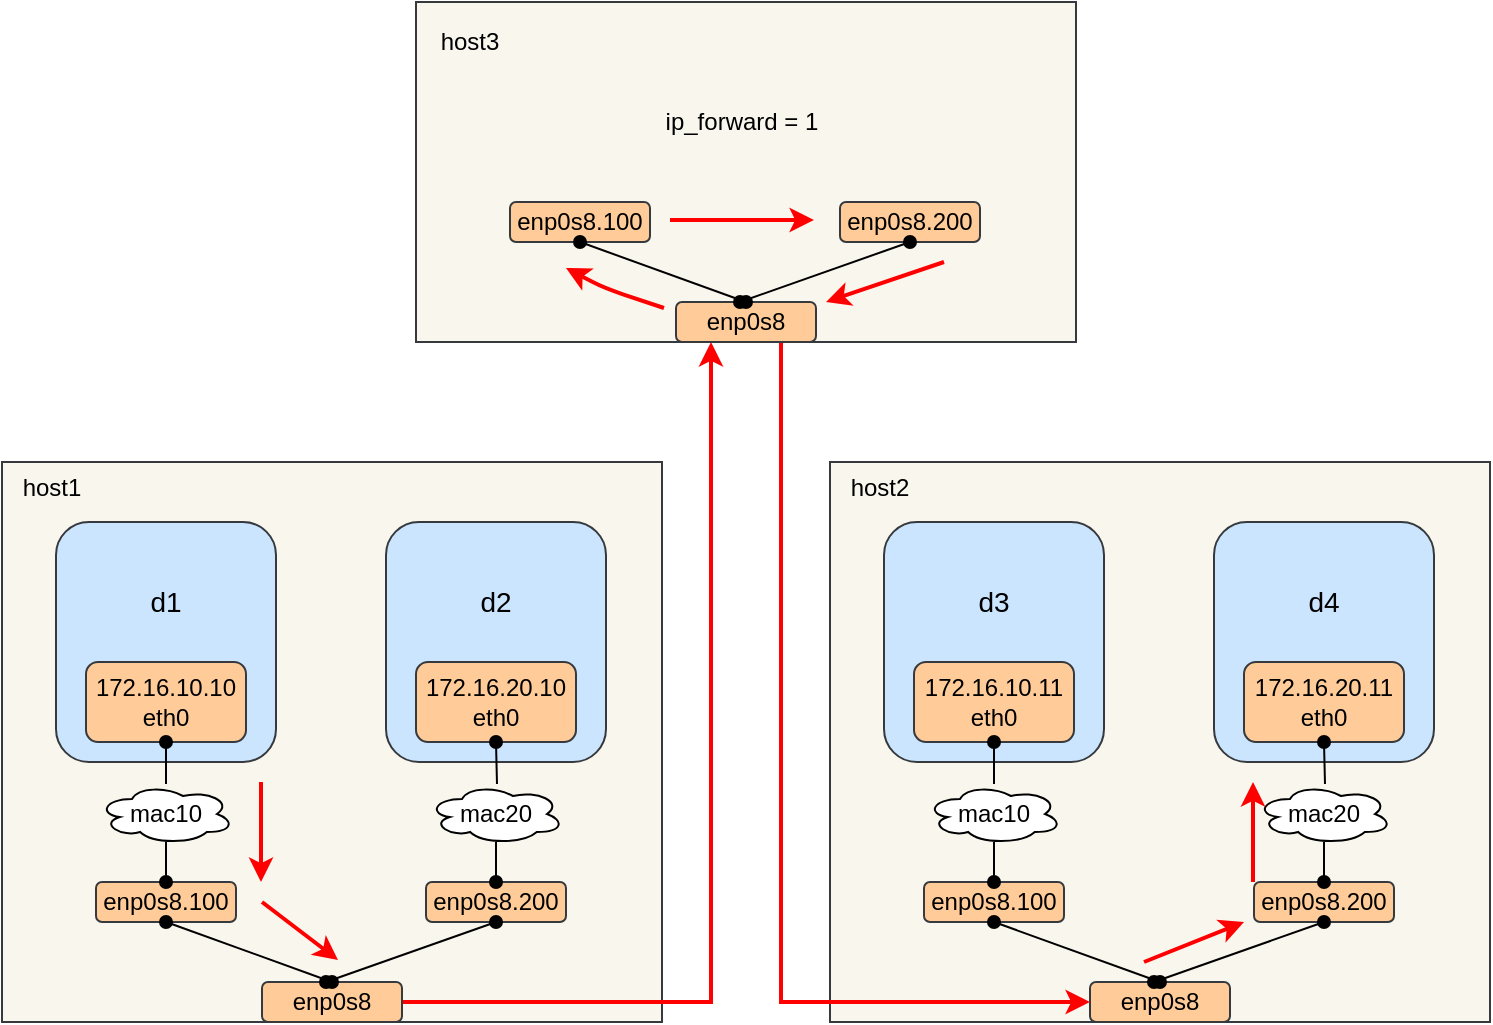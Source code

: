 <mxfile version="10.6.1" type="github"><diagram id="f5zKKolh3oKEt2IUMMX3" name="Page-1"><mxGraphModel dx="1074" dy="1704" grid="1" gridSize="10" guides="1" tooltips="1" connect="1" arrows="1" fold="1" page="1" pageScale="1" pageWidth="827" pageHeight="1169" math="0" shadow="0"><root><mxCell id="0"/><mxCell id="1" parent="0"/><mxCell id="OpOCkUK-kKzNXoPESSaP-1" value="" style="rounded=0;whiteSpace=wrap;html=1;fillColor=#f9f7ed;strokeColor=#36393d;" vertex="1" parent="1"><mxGeometry x="68" y="80" width="330" height="280" as="geometry"/></mxCell><mxCell id="OpOCkUK-kKzNXoPESSaP-2" value="" style="rounded=1;whiteSpace=wrap;html=1;fillColor=#cce5ff;strokeColor=#36393d;" vertex="1" parent="1"><mxGeometry x="95" y="110" width="110" height="120" as="geometry"/></mxCell><mxCell id="OpOCkUK-kKzNXoPESSaP-62" style="edgeStyle=orthogonalEdgeStyle;rounded=0;orthogonalLoop=1;jettySize=auto;html=1;exitX=1;exitY=0.5;exitDx=0;exitDy=0;entryX=0.25;entryY=1;entryDx=0;entryDy=0;strokeWidth=2;strokeColor=#FF0000;" edge="1" parent="1" source="OpOCkUK-kKzNXoPESSaP-3" target="OpOCkUK-kKzNXoPESSaP-42"><mxGeometry relative="1" as="geometry"/></mxCell><mxCell id="OpOCkUK-kKzNXoPESSaP-3" value="enp0s8" style="rounded=1;whiteSpace=wrap;html=1;fillColor=#ffcc99;strokeColor=#36393d;" vertex="1" parent="1"><mxGeometry x="198" y="340" width="70" height="20" as="geometry"/></mxCell><mxCell id="OpOCkUK-kKzNXoPESSaP-4" value="172.16.10.10&lt;br&gt;eth0&lt;br&gt;" style="rounded=1;whiteSpace=wrap;html=1;fillColor=#ffcc99;strokeColor=#36393d;" vertex="1" parent="1"><mxGeometry x="110" y="180" width="80" height="40" as="geometry"/></mxCell><mxCell id="OpOCkUK-kKzNXoPESSaP-5" value="&lt;font style=&quot;font-size: 14px&quot;&gt;d1&lt;/font&gt;" style="text;html=1;strokeColor=none;fillColor=none;align=center;verticalAlign=middle;whiteSpace=wrap;rounded=0;" vertex="1" parent="1"><mxGeometry x="130" y="140" width="40" height="20" as="geometry"/></mxCell><mxCell id="OpOCkUK-kKzNXoPESSaP-6" value="host1" style="text;html=1;strokeColor=none;fillColor=none;align=center;verticalAlign=middle;whiteSpace=wrap;rounded=0;" vertex="1" parent="1"><mxGeometry x="73" y="83" width="40" height="20" as="geometry"/></mxCell><mxCell id="OpOCkUK-kKzNXoPESSaP-7" value="mac10" style="ellipse;shape=cloud;whiteSpace=wrap;html=1;" vertex="1" parent="1"><mxGeometry x="116" y="241" width="68" height="30" as="geometry"/></mxCell><mxCell id="OpOCkUK-kKzNXoPESSaP-8" style="edgeStyle=orthogonalEdgeStyle;rounded=0;orthogonalLoop=1;jettySize=auto;html=1;exitX=0.5;exitY=1;exitDx=0;exitDy=0;endArrow=none;endFill=0;startArrow=oval;startFill=1;" edge="1" parent="1" source="OpOCkUK-kKzNXoPESSaP-4" target="OpOCkUK-kKzNXoPESSaP-7"><mxGeometry relative="1" as="geometry"><mxPoint x="150" y="220" as="sourcePoint"/><mxPoint x="150" y="300" as="targetPoint"/></mxGeometry></mxCell><mxCell id="OpOCkUK-kKzNXoPESSaP-9" value="enp0s8.100" style="rounded=1;whiteSpace=wrap;html=1;fillColor=#ffcc99;strokeColor=#36393d;" vertex="1" parent="1"><mxGeometry x="115" y="290" width="70" height="20" as="geometry"/></mxCell><mxCell id="OpOCkUK-kKzNXoPESSaP-10" style="edgeStyle=orthogonalEdgeStyle;rounded=0;orthogonalLoop=1;jettySize=auto;html=1;exitX=0.5;exitY=1;exitDx=0;exitDy=0;endArrow=oval;endFill=1;startArrow=none;startFill=0;" edge="1" parent="1" source="OpOCkUK-kKzNXoPESSaP-7" target="OpOCkUK-kKzNXoPESSaP-9"><mxGeometry relative="1" as="geometry"><mxPoint x="150" y="275" as="sourcePoint"/><mxPoint x="240" y="360" as="targetPoint"/></mxGeometry></mxCell><mxCell id="OpOCkUK-kKzNXoPESSaP-11" value="" style="rounded=1;whiteSpace=wrap;html=1;fillColor=#cce5ff;strokeColor=#36393d;" vertex="1" parent="1"><mxGeometry x="260" y="110" width="110" height="120" as="geometry"/></mxCell><mxCell id="OpOCkUK-kKzNXoPESSaP-12" value="172.16.20.10&lt;br&gt;eth0&lt;br&gt;" style="rounded=1;whiteSpace=wrap;html=1;fillColor=#ffcc99;strokeColor=#36393d;" vertex="1" parent="1"><mxGeometry x="275" y="180" width="80" height="40" as="geometry"/></mxCell><mxCell id="OpOCkUK-kKzNXoPESSaP-13" value="&lt;font style=&quot;font-size: 14px&quot;&gt;d2&lt;/font&gt;" style="text;html=1;strokeColor=none;fillColor=none;align=center;verticalAlign=middle;whiteSpace=wrap;rounded=0;" vertex="1" parent="1"><mxGeometry x="295" y="140" width="40" height="20" as="geometry"/></mxCell><mxCell id="OpOCkUK-kKzNXoPESSaP-14" style="rounded=0;orthogonalLoop=1;jettySize=auto;html=1;exitX=0.5;exitY=1;exitDx=0;exitDy=0;endArrow=oval;endFill=1;startArrow=oval;startFill=1;entryX=0.5;entryY=0;entryDx=0;entryDy=0;" edge="1" parent="1" source="OpOCkUK-kKzNXoPESSaP-9" target="OpOCkUK-kKzNXoPESSaP-3"><mxGeometry relative="1" as="geometry"/></mxCell><mxCell id="OpOCkUK-kKzNXoPESSaP-15" value="mac20" style="ellipse;shape=cloud;whiteSpace=wrap;html=1;" vertex="1" parent="1"><mxGeometry x="281" y="241" width="68" height="30" as="geometry"/></mxCell><mxCell id="OpOCkUK-kKzNXoPESSaP-16" style="edgeStyle=orthogonalEdgeStyle;rounded=0;orthogonalLoop=1;jettySize=auto;html=1;exitX=0.5;exitY=1;exitDx=0;exitDy=0;endArrow=none;endFill=0;startArrow=oval;startFill=1;" edge="1" parent="1" target="OpOCkUK-kKzNXoPESSaP-15"><mxGeometry relative="1" as="geometry"><mxPoint x="315" y="220" as="sourcePoint"/><mxPoint x="315" y="300" as="targetPoint"/></mxGeometry></mxCell><mxCell id="OpOCkUK-kKzNXoPESSaP-17" value="enp0s8.200" style="rounded=1;whiteSpace=wrap;html=1;fillColor=#ffcc99;strokeColor=#36393d;" vertex="1" parent="1"><mxGeometry x="280" y="290" width="70" height="20" as="geometry"/></mxCell><mxCell id="OpOCkUK-kKzNXoPESSaP-18" style="edgeStyle=orthogonalEdgeStyle;rounded=0;orthogonalLoop=1;jettySize=auto;html=1;exitX=0.5;exitY=1;exitDx=0;exitDy=0;endArrow=oval;endFill=1;startArrow=none;startFill=0;" edge="1" parent="1" source="OpOCkUK-kKzNXoPESSaP-15" target="OpOCkUK-kKzNXoPESSaP-17"><mxGeometry relative="1" as="geometry"><mxPoint x="315" y="275" as="sourcePoint"/><mxPoint x="405" y="360" as="targetPoint"/></mxGeometry></mxCell><mxCell id="OpOCkUK-kKzNXoPESSaP-19" style="rounded=0;orthogonalLoop=1;jettySize=auto;html=1;exitX=0.5;exitY=1;exitDx=0;exitDy=0;endArrow=oval;endFill=1;startArrow=oval;startFill=1;" edge="1" parent="1" source="OpOCkUK-kKzNXoPESSaP-17"><mxGeometry relative="1" as="geometry"><mxPoint x="160" y="320" as="sourcePoint"/><mxPoint x="230" y="340" as="targetPoint"/></mxGeometry></mxCell><mxCell id="OpOCkUK-kKzNXoPESSaP-20" value="" style="rounded=0;whiteSpace=wrap;html=1;fillColor=#f9f7ed;strokeColor=#36393d;" vertex="1" parent="1"><mxGeometry x="482" y="80" width="330" height="280" as="geometry"/></mxCell><mxCell id="OpOCkUK-kKzNXoPESSaP-21" value="" style="rounded=1;whiteSpace=wrap;html=1;fillColor=#cce5ff;strokeColor=#36393d;" vertex="1" parent="1"><mxGeometry x="509" y="110" width="110" height="120" as="geometry"/></mxCell><mxCell id="OpOCkUK-kKzNXoPESSaP-22" value="enp0s8" style="rounded=1;whiteSpace=wrap;html=1;fillColor=#ffcc99;strokeColor=#36393d;" vertex="1" parent="1"><mxGeometry x="612" y="340" width="70" height="20" as="geometry"/></mxCell><mxCell id="OpOCkUK-kKzNXoPESSaP-23" value="172.16.10.11&lt;br&gt;eth0&lt;br&gt;" style="rounded=1;whiteSpace=wrap;html=1;fillColor=#ffcc99;strokeColor=#36393d;" vertex="1" parent="1"><mxGeometry x="524" y="180" width="80" height="40" as="geometry"/></mxCell><mxCell id="OpOCkUK-kKzNXoPESSaP-24" value="&lt;font style=&quot;font-size: 14px&quot;&gt;d3&lt;/font&gt;" style="text;html=1;strokeColor=none;fillColor=none;align=center;verticalAlign=middle;whiteSpace=wrap;rounded=0;" vertex="1" parent="1"><mxGeometry x="544" y="140" width="40" height="20" as="geometry"/></mxCell><mxCell id="OpOCkUK-kKzNXoPESSaP-25" value="host2" style="text;html=1;strokeColor=none;fillColor=none;align=center;verticalAlign=middle;whiteSpace=wrap;rounded=0;" vertex="1" parent="1"><mxGeometry x="487" y="83" width="40" height="20" as="geometry"/></mxCell><mxCell id="OpOCkUK-kKzNXoPESSaP-26" value="mac10" style="ellipse;shape=cloud;whiteSpace=wrap;html=1;" vertex="1" parent="1"><mxGeometry x="530" y="241" width="68" height="30" as="geometry"/></mxCell><mxCell id="OpOCkUK-kKzNXoPESSaP-27" style="edgeStyle=orthogonalEdgeStyle;rounded=0;orthogonalLoop=1;jettySize=auto;html=1;exitX=0.5;exitY=1;exitDx=0;exitDy=0;endArrow=none;endFill=0;startArrow=oval;startFill=1;" edge="1" parent="1" source="OpOCkUK-kKzNXoPESSaP-23" target="OpOCkUK-kKzNXoPESSaP-26"><mxGeometry relative="1" as="geometry"><mxPoint x="564" y="220" as="sourcePoint"/><mxPoint x="564" y="300" as="targetPoint"/></mxGeometry></mxCell><mxCell id="OpOCkUK-kKzNXoPESSaP-28" value="enp0s8.100" style="rounded=1;whiteSpace=wrap;html=1;fillColor=#ffcc99;strokeColor=#36393d;" vertex="1" parent="1"><mxGeometry x="529" y="290" width="70" height="20" as="geometry"/></mxCell><mxCell id="OpOCkUK-kKzNXoPESSaP-29" style="edgeStyle=orthogonalEdgeStyle;rounded=0;orthogonalLoop=1;jettySize=auto;html=1;exitX=0.5;exitY=1;exitDx=0;exitDy=0;endArrow=oval;endFill=1;startArrow=none;startFill=0;" edge="1" parent="1" source="OpOCkUK-kKzNXoPESSaP-26" target="OpOCkUK-kKzNXoPESSaP-28"><mxGeometry relative="1" as="geometry"><mxPoint x="564" y="275" as="sourcePoint"/><mxPoint x="654" y="360" as="targetPoint"/></mxGeometry></mxCell><mxCell id="OpOCkUK-kKzNXoPESSaP-30" value="" style="rounded=1;whiteSpace=wrap;html=1;fillColor=#cce5ff;strokeColor=#36393d;" vertex="1" parent="1"><mxGeometry x="674" y="110" width="110" height="120" as="geometry"/></mxCell><mxCell id="OpOCkUK-kKzNXoPESSaP-31" value="172.16.20.11&lt;br&gt;eth0&lt;br&gt;" style="rounded=1;whiteSpace=wrap;html=1;fillColor=#ffcc99;strokeColor=#36393d;" vertex="1" parent="1"><mxGeometry x="689" y="180" width="80" height="40" as="geometry"/></mxCell><mxCell id="OpOCkUK-kKzNXoPESSaP-32" value="&lt;font style=&quot;font-size: 14px&quot;&gt;d4&lt;/font&gt;" style="text;html=1;strokeColor=none;fillColor=none;align=center;verticalAlign=middle;whiteSpace=wrap;rounded=0;" vertex="1" parent="1"><mxGeometry x="709" y="140" width="40" height="20" as="geometry"/></mxCell><mxCell id="OpOCkUK-kKzNXoPESSaP-33" style="rounded=0;orthogonalLoop=1;jettySize=auto;html=1;exitX=0.5;exitY=1;exitDx=0;exitDy=0;endArrow=oval;endFill=1;startArrow=oval;startFill=1;entryX=0.5;entryY=0;entryDx=0;entryDy=0;" edge="1" parent="1" source="OpOCkUK-kKzNXoPESSaP-28" target="OpOCkUK-kKzNXoPESSaP-22"><mxGeometry relative="1" as="geometry"/></mxCell><mxCell id="OpOCkUK-kKzNXoPESSaP-34" value="mac20" style="ellipse;shape=cloud;whiteSpace=wrap;html=1;" vertex="1" parent="1"><mxGeometry x="695" y="241" width="68" height="30" as="geometry"/></mxCell><mxCell id="OpOCkUK-kKzNXoPESSaP-35" style="edgeStyle=orthogonalEdgeStyle;rounded=0;orthogonalLoop=1;jettySize=auto;html=1;exitX=0.5;exitY=1;exitDx=0;exitDy=0;endArrow=none;endFill=0;startArrow=oval;startFill=1;" edge="1" parent="1" target="OpOCkUK-kKzNXoPESSaP-34"><mxGeometry relative="1" as="geometry"><mxPoint x="729" y="220" as="sourcePoint"/><mxPoint x="729" y="300" as="targetPoint"/></mxGeometry></mxCell><mxCell id="OpOCkUK-kKzNXoPESSaP-36" value="enp0s8.200" style="rounded=1;whiteSpace=wrap;html=1;fillColor=#ffcc99;strokeColor=#36393d;" vertex="1" parent="1"><mxGeometry x="694" y="290" width="70" height="20" as="geometry"/></mxCell><mxCell id="OpOCkUK-kKzNXoPESSaP-37" style="edgeStyle=orthogonalEdgeStyle;rounded=0;orthogonalLoop=1;jettySize=auto;html=1;exitX=0.5;exitY=1;exitDx=0;exitDy=0;endArrow=oval;endFill=1;startArrow=none;startFill=0;" edge="1" parent="1" source="OpOCkUK-kKzNXoPESSaP-34" target="OpOCkUK-kKzNXoPESSaP-36"><mxGeometry relative="1" as="geometry"><mxPoint x="729" y="275" as="sourcePoint"/><mxPoint x="819" y="360" as="targetPoint"/></mxGeometry></mxCell><mxCell id="OpOCkUK-kKzNXoPESSaP-38" style="rounded=0;orthogonalLoop=1;jettySize=auto;html=1;exitX=0.5;exitY=1;exitDx=0;exitDy=0;endArrow=oval;endFill=1;startArrow=oval;startFill=1;" edge="1" parent="1" source="OpOCkUK-kKzNXoPESSaP-36"><mxGeometry relative="1" as="geometry"><mxPoint x="574" y="320" as="sourcePoint"/><mxPoint x="644" y="340" as="targetPoint"/></mxGeometry></mxCell><mxCell id="OpOCkUK-kKzNXoPESSaP-40" value="" style="rounded=0;whiteSpace=wrap;html=1;fillColor=#f9f7ed;strokeColor=#36393d;" vertex="1" parent="1"><mxGeometry x="275" y="-150" width="330" height="170" as="geometry"/></mxCell><mxCell id="OpOCkUK-kKzNXoPESSaP-67" style="edgeStyle=orthogonalEdgeStyle;rounded=0;orthogonalLoop=1;jettySize=auto;html=1;exitX=0.75;exitY=1;exitDx=0;exitDy=0;entryX=0;entryY=0.5;entryDx=0;entryDy=0;strokeWidth=2;strokeColor=#FF0000;" edge="1" parent="1" source="OpOCkUK-kKzNXoPESSaP-42" target="OpOCkUK-kKzNXoPESSaP-22"><mxGeometry relative="1" as="geometry"/></mxCell><mxCell id="OpOCkUK-kKzNXoPESSaP-42" value="enp0s8" style="rounded=1;whiteSpace=wrap;html=1;fillColor=#ffcc99;strokeColor=#36393d;" vertex="1" parent="1"><mxGeometry x="405" width="70" height="20" as="geometry"/></mxCell><mxCell id="OpOCkUK-kKzNXoPESSaP-45" value="host3" style="text;html=1;strokeColor=none;fillColor=none;align=center;verticalAlign=middle;whiteSpace=wrap;rounded=0;" vertex="1" parent="1"><mxGeometry x="282" y="-140" width="40" height="20" as="geometry"/></mxCell><mxCell id="OpOCkUK-kKzNXoPESSaP-48" value="enp0s8.100" style="rounded=1;whiteSpace=wrap;html=1;fillColor=#ffcc99;strokeColor=#36393d;" vertex="1" parent="1"><mxGeometry x="322" y="-50" width="70" height="20" as="geometry"/></mxCell><mxCell id="OpOCkUK-kKzNXoPESSaP-53" style="rounded=0;orthogonalLoop=1;jettySize=auto;html=1;exitX=0.5;exitY=1;exitDx=0;exitDy=0;endArrow=oval;endFill=1;startArrow=oval;startFill=1;entryX=0.5;entryY=0;entryDx=0;entryDy=0;" edge="1" parent="1" source="OpOCkUK-kKzNXoPESSaP-48" target="OpOCkUK-kKzNXoPESSaP-42"><mxGeometry relative="1" as="geometry"/></mxCell><mxCell id="OpOCkUK-kKzNXoPESSaP-56" value="enp0s8.200" style="rounded=1;whiteSpace=wrap;html=1;fillColor=#ffcc99;strokeColor=#36393d;" vertex="1" parent="1"><mxGeometry x="487" y="-50" width="70" height="20" as="geometry"/></mxCell><mxCell id="OpOCkUK-kKzNXoPESSaP-58" style="rounded=0;orthogonalLoop=1;jettySize=auto;html=1;exitX=0.5;exitY=1;exitDx=0;exitDy=0;endArrow=oval;endFill=1;startArrow=oval;startFill=1;" edge="1" parent="1" source="OpOCkUK-kKzNXoPESSaP-56"><mxGeometry relative="1" as="geometry"><mxPoint x="367" y="-20" as="sourcePoint"/><mxPoint x="437" as="targetPoint"/></mxGeometry></mxCell><mxCell id="OpOCkUK-kKzNXoPESSaP-59" value="" style="endArrow=classic;html=1;strokeWidth=2;strokeColor=#FF0000;" edge="1" parent="1"><mxGeometry width="50" height="50" relative="1" as="geometry"><mxPoint x="197.5" y="240" as="sourcePoint"/><mxPoint x="197.5" y="290" as="targetPoint"/></mxGeometry></mxCell><mxCell id="OpOCkUK-kKzNXoPESSaP-60" value="" style="endArrow=classic;html=1;strokeWidth=2;strokeColor=#FF0000;" edge="1" parent="1"><mxGeometry width="50" height="50" relative="1" as="geometry"><mxPoint x="198" y="300" as="sourcePoint"/><mxPoint x="236" y="329" as="targetPoint"/><Array as="points"><mxPoint x="236" y="329"/></Array></mxGeometry></mxCell><mxCell id="OpOCkUK-kKzNXoPESSaP-64" value="" style="endArrow=classic;html=1;strokeWidth=2;strokeColor=#FF0000;" edge="1" parent="1"><mxGeometry width="50" height="50" relative="1" as="geometry"><mxPoint x="399" y="3" as="sourcePoint"/><mxPoint x="350" y="-17" as="targetPoint"/><Array as="points"><mxPoint x="369" y="-7"/></Array></mxGeometry></mxCell><mxCell id="OpOCkUK-kKzNXoPESSaP-65" value="" style="endArrow=classic;html=1;strokeWidth=2;strokeColor=#FF0000;" edge="1" parent="1"><mxGeometry width="50" height="50" relative="1" as="geometry"><mxPoint x="402" y="-41" as="sourcePoint"/><mxPoint x="474" y="-41" as="targetPoint"/></mxGeometry></mxCell><mxCell id="OpOCkUK-kKzNXoPESSaP-66" value="" style="endArrow=classic;html=1;strokeWidth=2;strokeColor=#FF0000;" edge="1" parent="1"><mxGeometry width="50" height="50" relative="1" as="geometry"><mxPoint x="539" y="-20" as="sourcePoint"/><mxPoint x="480" as="targetPoint"/></mxGeometry></mxCell><mxCell id="OpOCkUK-kKzNXoPESSaP-68" value="" style="endArrow=classic;html=1;strokeWidth=2;strokeColor=#FF0000;" edge="1" parent="1"><mxGeometry width="50" height="50" relative="1" as="geometry"><mxPoint x="639" y="330" as="sourcePoint"/><mxPoint x="689" y="310" as="targetPoint"/></mxGeometry></mxCell><mxCell id="OpOCkUK-kKzNXoPESSaP-69" value="" style="endArrow=classic;html=1;strokeWidth=2;strokeColor=#FF0000;" edge="1" parent="1"><mxGeometry width="50" height="50" relative="1" as="geometry"><mxPoint x="693.5" y="290" as="sourcePoint"/><mxPoint x="693.5" y="240" as="targetPoint"/></mxGeometry></mxCell><mxCell id="OpOCkUK-kKzNXoPESSaP-70" value="ip_forward = 1" style="text;html=1;strokeColor=none;fillColor=none;align=center;verticalAlign=middle;whiteSpace=wrap;rounded=0;" vertex="1" parent="1"><mxGeometry x="398" y="-100" width="80" height="20" as="geometry"/></mxCell></root></mxGraphModel></diagram></mxfile>